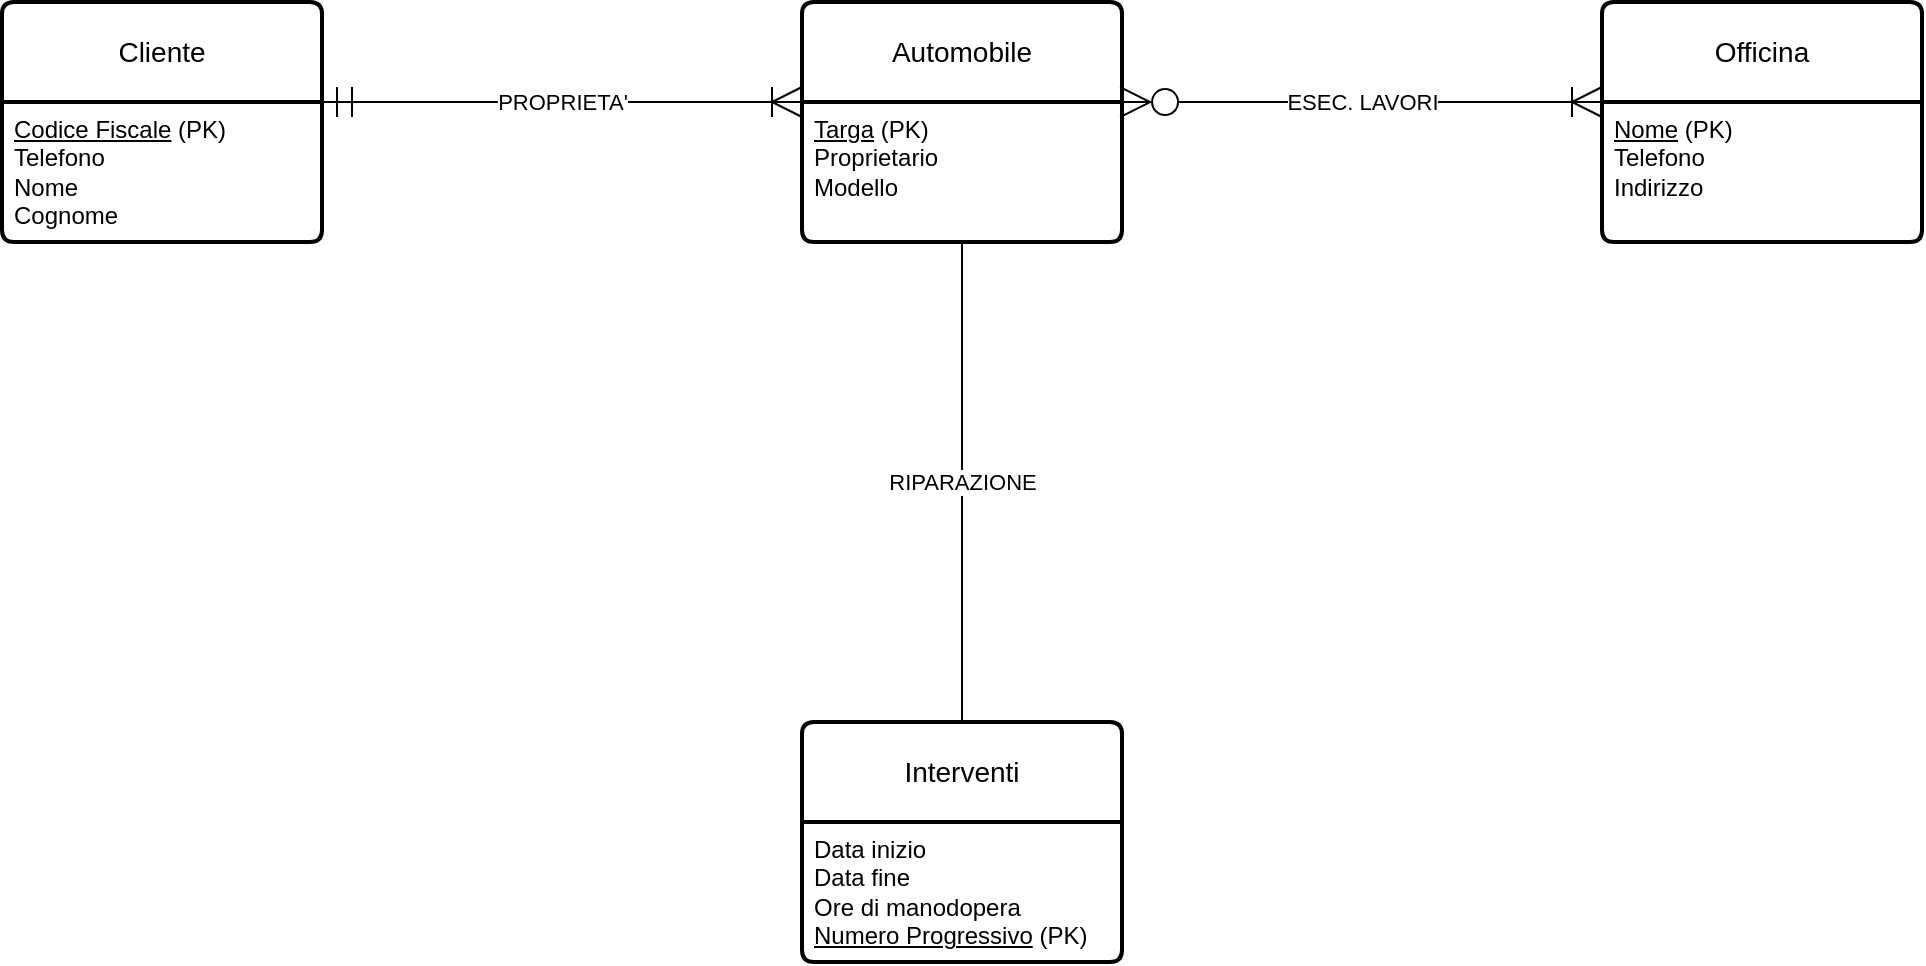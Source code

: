 <mxfile version="24.8.6">
  <diagram name="Pagina-1" id="GxrjxY05oJ5o4RrgOPGj">
    <mxGraphModel dx="2022" dy="1817" grid="1" gridSize="10" guides="1" tooltips="1" connect="1" arrows="1" fold="1" page="1" pageScale="1" pageWidth="827" pageHeight="1169" math="0" shadow="0">
      <root>
        <mxCell id="0" />
        <mxCell id="1" parent="0" />
        <mxCell id="GaooVv4H0zD6FNTYnEbQ-1" value="Cliente" style="swimlane;childLayout=stackLayout;horizontal=1;startSize=50;horizontalStack=0;rounded=1;fontSize=14;fontStyle=0;strokeWidth=2;resizeParent=0;resizeLast=1;shadow=0;dashed=0;align=center;arcSize=4;whiteSpace=wrap;html=1;" vertex="1" parent="1">
          <mxGeometry x="-800" y="-480" width="160" height="120" as="geometry" />
        </mxCell>
        <mxCell id="GaooVv4H0zD6FNTYnEbQ-2" value="&lt;u&gt;Codice Fiscale&lt;/u&gt; (PK)&lt;div&gt;Telefono&lt;/div&gt;&lt;div&gt;Nome&lt;/div&gt;&lt;div&gt;Cognome&lt;/div&gt;" style="align=left;strokeColor=none;fillColor=none;spacingLeft=4;fontSize=12;verticalAlign=top;resizable=0;rotatable=0;part=1;html=1;" vertex="1" parent="GaooVv4H0zD6FNTYnEbQ-1">
          <mxGeometry y="50" width="160" height="70" as="geometry" />
        </mxCell>
        <mxCell id="GaooVv4H0zD6FNTYnEbQ-6" value="Automobile" style="swimlane;childLayout=stackLayout;horizontal=1;startSize=50;horizontalStack=0;rounded=1;fontSize=14;fontStyle=0;strokeWidth=2;resizeParent=0;resizeLast=1;shadow=0;dashed=0;align=center;arcSize=4;whiteSpace=wrap;html=1;" vertex="1" parent="1">
          <mxGeometry x="-400" y="-480" width="160" height="120" as="geometry" />
        </mxCell>
        <mxCell id="GaooVv4H0zD6FNTYnEbQ-7" value="&lt;u&gt;Targa&lt;/u&gt; (PK)&lt;div&gt;Proprietario&lt;/div&gt;&lt;div&gt;Modello&lt;/div&gt;" style="align=left;strokeColor=none;fillColor=none;spacingLeft=4;fontSize=12;verticalAlign=top;resizable=0;rotatable=0;part=1;html=1;" vertex="1" parent="GaooVv4H0zD6FNTYnEbQ-6">
          <mxGeometry y="50" width="160" height="70" as="geometry" />
        </mxCell>
        <mxCell id="GaooVv4H0zD6FNTYnEbQ-8" value="Officina" style="swimlane;childLayout=stackLayout;horizontal=1;startSize=50;horizontalStack=0;rounded=1;fontSize=14;fontStyle=0;strokeWidth=2;resizeParent=0;resizeLast=1;shadow=0;dashed=0;align=center;arcSize=4;whiteSpace=wrap;html=1;" vertex="1" parent="1">
          <mxGeometry y="-480" width="160" height="120" as="geometry" />
        </mxCell>
        <mxCell id="GaooVv4H0zD6FNTYnEbQ-9" value="&lt;u&gt;Nome&lt;/u&gt; (PK)&lt;div&gt;Telefono&lt;/div&gt;&lt;div&gt;Indirizzo&lt;/div&gt;" style="align=left;strokeColor=none;fillColor=none;spacingLeft=4;fontSize=12;verticalAlign=top;resizable=0;rotatable=0;part=1;html=1;" vertex="1" parent="GaooVv4H0zD6FNTYnEbQ-8">
          <mxGeometry y="50" width="160" height="70" as="geometry" />
        </mxCell>
        <mxCell id="GaooVv4H0zD6FNTYnEbQ-10" value="PROPRIETA&#39;" style="endArrow=ERoneToMany;html=1;rounded=0;exitX=1;exitY=0;exitDx=0;exitDy=0;entryX=0;entryY=0;entryDx=0;entryDy=0;startArrow=ERmandOne;startFill=0;sourcePerimeterSpacing=0;startSize=13;endFill=0;endSize=13;" edge="1" parent="1" source="GaooVv4H0zD6FNTYnEbQ-2" target="GaooVv4H0zD6FNTYnEbQ-7">
          <mxGeometry relative="1" as="geometry">
            <mxPoint x="-610" y="-430" as="sourcePoint" />
            <mxPoint x="-450" y="-430" as="targetPoint" />
          </mxGeometry>
        </mxCell>
        <mxCell id="GaooVv4H0zD6FNTYnEbQ-12" value="ESEC. LAVORI" style="endArrow=ERoneToMany;html=1;rounded=0;exitX=0.994;exitY=0.417;exitDx=0;exitDy=0;exitPerimeter=0;entryX=0;entryY=0;entryDx=0;entryDy=0;endSize=13;startSize=13;endFill=0;startArrow=ERzeroToMany;startFill=0;" edge="1" parent="1" source="GaooVv4H0zD6FNTYnEbQ-6" target="GaooVv4H0zD6FNTYnEbQ-9">
          <mxGeometry relative="1" as="geometry">
            <mxPoint x="-160" y="-430" as="sourcePoint" />
            <mxPoint x="-30" y="-430" as="targetPoint" />
          </mxGeometry>
        </mxCell>
        <mxCell id="GaooVv4H0zD6FNTYnEbQ-13" value="Interventi" style="swimlane;childLayout=stackLayout;horizontal=1;startSize=50;horizontalStack=0;rounded=1;fontSize=14;fontStyle=0;strokeWidth=2;resizeParent=0;resizeLast=1;shadow=0;dashed=0;align=center;arcSize=4;whiteSpace=wrap;html=1;" vertex="1" parent="1">
          <mxGeometry x="-400" y="-120" width="160" height="120" as="geometry" />
        </mxCell>
        <mxCell id="GaooVv4H0zD6FNTYnEbQ-14" value="Data inizio&lt;div&gt;Data fine&lt;/div&gt;&lt;div&gt;Ore di manodopera&lt;/div&gt;&lt;div&gt;&lt;u&gt;Numero Progressivo&lt;/u&gt; (PK)&lt;/div&gt;" style="align=left;strokeColor=none;fillColor=none;spacingLeft=4;fontSize=12;verticalAlign=top;resizable=0;rotatable=0;part=1;html=1;" vertex="1" parent="GaooVv4H0zD6FNTYnEbQ-13">
          <mxGeometry y="50" width="160" height="70" as="geometry" />
        </mxCell>
        <mxCell id="GaooVv4H0zD6FNTYnEbQ-15" value="RIPARAZIONE" style="endArrow=none;html=1;rounded=0;exitX=0.5;exitY=1;exitDx=0;exitDy=0;entryX=0.5;entryY=0;entryDx=0;entryDy=0;" edge="1" parent="1" source="GaooVv4H0zD6FNTYnEbQ-7" target="GaooVv4H0zD6FNTYnEbQ-13">
          <mxGeometry relative="1" as="geometry">
            <mxPoint x="-430" y="-230" as="sourcePoint" />
            <mxPoint x="-270" y="-230" as="targetPoint" />
          </mxGeometry>
        </mxCell>
      </root>
    </mxGraphModel>
  </diagram>
</mxfile>
